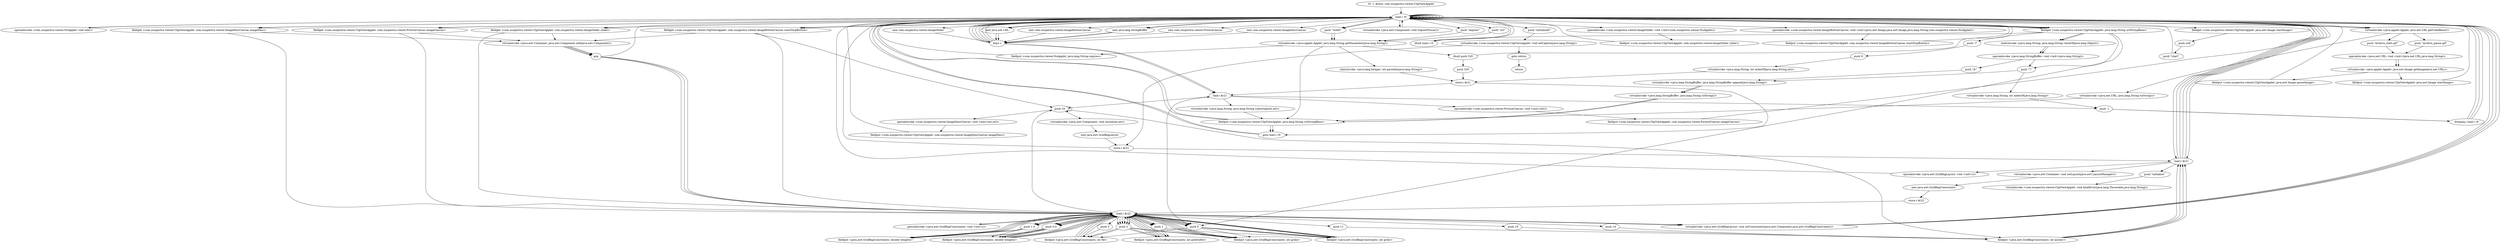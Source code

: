 digraph "" {
    "r0 := @this: com.nuspectra.viewer.ClipViewApplet"
    "load.r r0"
    "r0 := @this: com.nuspectra.viewer.ClipViewApplet"->"load.r r0";
    "specialinvoke <com.nuspectra.viewer.NuApplet: void init()>"
    "load.r r0"->"specialinvoke <com.nuspectra.viewer.NuApplet: void init()>";
    "specialinvoke <com.nuspectra.viewer.NuApplet: void init()>"->"load.r r0";
    "load.r r0"->"load.r r0";
    "push \"expires\""
    "load.r r0"->"push \"expires\"";
    "virtualinvoke <java.applet.Applet: java.lang.String getParameter(java.lang.String)>"
    "push \"expires\""->"virtualinvoke <java.applet.Applet: java.lang.String getParameter(java.lang.String)>";
    "fieldput <com.nuspectra.viewer.NuApplet: java.lang.String expires>"
    "virtualinvoke <java.applet.Applet: java.lang.String getParameter(java.lang.String)>"->"fieldput <com.nuspectra.viewer.NuApplet: java.lang.String expires>";
    "fieldput <com.nuspectra.viewer.NuApplet: java.lang.String expires>"->"load.r r0";
    "load.r r0"->"load.r r0";
    "push \"url\""
    "load.r r0"->"push \"url\"";
    "push \"url\""->"virtualinvoke <java.applet.Applet: java.lang.String getParameter(java.lang.String)>";
    "fieldput <com.nuspectra.viewer.ClipViewApplet: java.lang.String urlStringBase>"
    "virtualinvoke <java.applet.Applet: java.lang.String getParameter(java.lang.String)>"->"fieldput <com.nuspectra.viewer.ClipViewApplet: java.lang.String urlStringBase>";
    "fieldput <com.nuspectra.viewer.ClipViewApplet: java.lang.String urlStringBase>"->"load.r r0";
    "fieldget <com.nuspectra.viewer.ClipViewApplet: java.lang.String urlStringBase>"
    "load.r r0"->"fieldget <com.nuspectra.viewer.ClipViewApplet: java.lang.String urlStringBase>";
    "ifnull load.r r0"
    "fieldget <com.nuspectra.viewer.ClipViewApplet: java.lang.String urlStringBase>"->"ifnull load.r r0";
    "ifnull load.r r0"->"load.r r0";
    "load.r r0"->"fieldget <com.nuspectra.viewer.ClipViewApplet: java.lang.String urlStringBase>";
    "push \"?\""
    "fieldget <com.nuspectra.viewer.ClipViewApplet: java.lang.String urlStringBase>"->"push \"?\"";
    "virtualinvoke <java.lang.String: int indexOf(java.lang.String)>"
    "push \"?\""->"virtualinvoke <java.lang.String: int indexOf(java.lang.String)>";
    "push -1"
    "virtualinvoke <java.lang.String: int indexOf(java.lang.String)>"->"push -1";
    "ifcmpeq.i load.r r0"
    "push -1"->"ifcmpeq.i load.r r0";
    "ifcmpeq.i load.r r0"->"load.r r0";
    "new java.lang.StringBuffer"
    "load.r r0"->"new java.lang.StringBuffer";
    "dup1.r"
    "new java.lang.StringBuffer"->"dup1.r";
    "dup1.r"->"load.r r0";
    "load.r r0"->"fieldget <com.nuspectra.viewer.ClipViewApplet: java.lang.String urlStringBase>";
    "staticinvoke <java.lang.String: java.lang.String valueOf(java.lang.Object)>"
    "fieldget <com.nuspectra.viewer.ClipViewApplet: java.lang.String urlStringBase>"->"staticinvoke <java.lang.String: java.lang.String valueOf(java.lang.Object)>";
    "specialinvoke <java.lang.StringBuffer: void <init>(java.lang.String)>"
    "staticinvoke <java.lang.String: java.lang.String valueOf(java.lang.Object)>"->"specialinvoke <java.lang.StringBuffer: void <init>(java.lang.String)>";
    "push \"&\""
    "specialinvoke <java.lang.StringBuffer: void <init>(java.lang.String)>"->"push \"&\"";
    "virtualinvoke <java.lang.StringBuffer: java.lang.StringBuffer append(java.lang.String)>"
    "push \"&\""->"virtualinvoke <java.lang.StringBuffer: java.lang.StringBuffer append(java.lang.String)>";
    "virtualinvoke <java.lang.StringBuffer: java.lang.String toString()>"
    "virtualinvoke <java.lang.StringBuffer: java.lang.StringBuffer append(java.lang.String)>"->"virtualinvoke <java.lang.StringBuffer: java.lang.String toString()>";
    "virtualinvoke <java.lang.StringBuffer: java.lang.String toString()>"->"fieldput <com.nuspectra.viewer.ClipViewApplet: java.lang.String urlStringBase>";
    "goto load.r r0"
    "fieldput <com.nuspectra.viewer.ClipViewApplet: java.lang.String urlStringBase>"->"goto load.r r0";
    "goto load.r r0"->"load.r r0";
    "push \"width\""
    "load.r r0"->"push \"width\"";
    "push \"width\""->"virtualinvoke <java.applet.Applet: java.lang.String getParameter(java.lang.String)>";
    "ifnull push 320"
    "virtualinvoke <java.applet.Applet: java.lang.String getParameter(java.lang.String)>"->"ifnull push 320";
    "ifnull push 320"->"load.r r0";
    "load.r r0"->"push \"width\"";
    "push \"width\""->"virtualinvoke <java.applet.Applet: java.lang.String getParameter(java.lang.String)>";
    "staticinvoke <java.lang.Integer: int parseInt(java.lang.String)>"
    "virtualinvoke <java.applet.Applet: java.lang.String getParameter(java.lang.String)>"->"staticinvoke <java.lang.Integer: int parseInt(java.lang.String)>";
    "store.i $r21"
    "staticinvoke <java.lang.Integer: int parseInt(java.lang.String)>"->"store.i $r21";
    "store.i $r21"->"goto load.r r0";
    "goto load.r r0"->"load.r r0";
    "new com.nuspectra.viewer.PictureCanvas"
    "load.r r0"->"new com.nuspectra.viewer.PictureCanvas";
    "new com.nuspectra.viewer.PictureCanvas"->"dup1.r";
    "load.i $r21"
    "dup1.r"->"load.i $r21";
    "specialinvoke <com.nuspectra.viewer.PictureCanvas: void <init>(int)>"
    "load.i $r21"->"specialinvoke <com.nuspectra.viewer.PictureCanvas: void <init>(int)>";
    "fieldput <com.nuspectra.viewer.ClipViewApplet: com.nuspectra.viewer.PictureCanvas imageCanvas>"
    "specialinvoke <com.nuspectra.viewer.PictureCanvas: void <init>(int)>"->"fieldput <com.nuspectra.viewer.ClipViewApplet: com.nuspectra.viewer.PictureCanvas imageCanvas>";
    "fieldput <com.nuspectra.viewer.ClipViewApplet: com.nuspectra.viewer.PictureCanvas imageCanvas>"->"load.r r0";
    "new com.nuspectra.viewer.ImageDescCanvas"
    "load.r r0"->"new com.nuspectra.viewer.ImageDescCanvas";
    "new com.nuspectra.viewer.ImageDescCanvas"->"dup1.r";
    "dup1.r"->"load.i $r21";
    "push 16"
    "load.i $r21"->"push 16";
    "specialinvoke <com.nuspectra.viewer.ImageDescCanvas: void <init>(int,int)>"
    "push 16"->"specialinvoke <com.nuspectra.viewer.ImageDescCanvas: void <init>(int,int)>";
    "fieldput <com.nuspectra.viewer.ClipViewApplet: com.nuspectra.viewer.ImageDescCanvas imageDesc>"
    "specialinvoke <com.nuspectra.viewer.ImageDescCanvas: void <init>(int,int)>"->"fieldput <com.nuspectra.viewer.ClipViewApplet: com.nuspectra.viewer.ImageDescCanvas imageDesc>";
    "fieldput <com.nuspectra.viewer.ClipViewApplet: com.nuspectra.viewer.ImageDescCanvas imageDesc>"->"load.r r0";
    "new com.nuspectra.viewer.ImageSlider"
    "load.r r0"->"new com.nuspectra.viewer.ImageSlider";
    "new com.nuspectra.viewer.ImageSlider"->"dup1.r";
    "dup1.r"->"load.r r0";
    "specialinvoke <com.nuspectra.viewer.ImageSlider: void <init>(com.nuspectra.viewer.NuApplet)>"
    "load.r r0"->"specialinvoke <com.nuspectra.viewer.ImageSlider: void <init>(com.nuspectra.viewer.NuApplet)>";
    "fieldput <com.nuspectra.viewer.ClipViewApplet: com.nuspectra.viewer.ImageSlider slider>"
    "specialinvoke <com.nuspectra.viewer.ImageSlider: void <init>(com.nuspectra.viewer.NuApplet)>"->"fieldput <com.nuspectra.viewer.ClipViewApplet: com.nuspectra.viewer.ImageSlider slider>";
    "fieldput <com.nuspectra.viewer.ClipViewApplet: com.nuspectra.viewer.ImageSlider slider>"->"load.r r0";
    "load.r r0"->"load.r r0";
    "new java.net.URL"
    "load.r r0"->"new java.net.URL";
    "new java.net.URL"->"dup1.r";
    "dup1.r"->"load.r r0";
    "virtualinvoke <java.applet.Applet: java.net.URL getCodeBase()>"
    "load.r r0"->"virtualinvoke <java.applet.Applet: java.net.URL getCodeBase()>";
    "push \"archive_pause.gif\""
    "virtualinvoke <java.applet.Applet: java.net.URL getCodeBase()>"->"push \"archive_pause.gif\"";
    "specialinvoke <java.net.URL: void <init>(java.net.URL,java.lang.String)>"
    "push \"archive_pause.gif\""->"specialinvoke <java.net.URL: void <init>(java.net.URL,java.lang.String)>";
    "virtualinvoke <java.applet.Applet: java.awt.Image getImage(java.net.URL)>"
    "specialinvoke <java.net.URL: void <init>(java.net.URL,java.lang.String)>"->"virtualinvoke <java.applet.Applet: java.awt.Image getImage(java.net.URL)>";
    "fieldput <com.nuspectra.viewer.ClipViewApplet: java.awt.Image pauseImage>"
    "virtualinvoke <java.applet.Applet: java.awt.Image getImage(java.net.URL)>"->"fieldput <com.nuspectra.viewer.ClipViewApplet: java.awt.Image pauseImage>";
    "fieldput <com.nuspectra.viewer.ClipViewApplet: java.awt.Image pauseImage>"->"load.r r0";
    "load.r r0"->"load.r r0";
    "load.r r0"->"new java.net.URL";
    "new java.net.URL"->"dup1.r";
    "dup1.r"->"load.r r0";
    "load.r r0"->"virtualinvoke <java.applet.Applet: java.net.URL getCodeBase()>";
    "push \"archive_start.gif\""
    "virtualinvoke <java.applet.Applet: java.net.URL getCodeBase()>"->"push \"archive_start.gif\"";
    "push \"archive_start.gif\""->"specialinvoke <java.net.URL: void <init>(java.net.URL,java.lang.String)>";
    "specialinvoke <java.net.URL: void <init>(java.net.URL,java.lang.String)>"->"virtualinvoke <java.applet.Applet: java.awt.Image getImage(java.net.URL)>";
    "fieldput <com.nuspectra.viewer.ClipViewApplet: java.awt.Image startImage>"
    "virtualinvoke <java.applet.Applet: java.awt.Image getImage(java.net.URL)>"->"fieldput <com.nuspectra.viewer.ClipViewApplet: java.awt.Image startImage>";
    "fieldput <com.nuspectra.viewer.ClipViewApplet: java.awt.Image startImage>"->"load.r r0";
    "new com.nuspectra.viewer.ImageButtonCanvas"
    "load.r r0"->"new com.nuspectra.viewer.ImageButtonCanvas";
    "new com.nuspectra.viewer.ImageButtonCanvas"->"dup1.r";
    "dup1.r"->"load.r r0";
    "fieldget <com.nuspectra.viewer.ClipViewApplet: java.awt.Image startImage>"
    "load.r r0"->"fieldget <com.nuspectra.viewer.ClipViewApplet: java.awt.Image startImage>";
    "push null"
    "fieldget <com.nuspectra.viewer.ClipViewApplet: java.awt.Image startImage>"->"push null";
    "push \"start\""
    "push null"->"push \"start\"";
    "push \"start\""->"load.r r0";
    "specialinvoke <com.nuspectra.viewer.ImageButtonCanvas: void <init>(java.awt.Image,java.awt.Image,java.lang.String,com.nuspectra.viewer.NuApplet)>"
    "load.r r0"->"specialinvoke <com.nuspectra.viewer.ImageButtonCanvas: void <init>(java.awt.Image,java.awt.Image,java.lang.String,com.nuspectra.viewer.NuApplet)>";
    "fieldput <com.nuspectra.viewer.ClipViewApplet: com.nuspectra.viewer.ImageButtonCanvas startStopButton>"
    "specialinvoke <com.nuspectra.viewer.ImageButtonCanvas: void <init>(java.awt.Image,java.awt.Image,java.lang.String,com.nuspectra.viewer.NuApplet)>"->"fieldput <com.nuspectra.viewer.ClipViewApplet: com.nuspectra.viewer.ImageButtonCanvas startStopButton>";
    "fieldput <com.nuspectra.viewer.ClipViewApplet: com.nuspectra.viewer.ImageButtonCanvas startStopButton>"->"load.r r0";
    "fieldget <com.nuspectra.viewer.ClipViewApplet: com.nuspectra.viewer.ImageButtonCanvas startStopButton>"
    "load.r r0"->"fieldget <com.nuspectra.viewer.ClipViewApplet: com.nuspectra.viewer.ImageButtonCanvas startStopButton>";
    "fieldget <com.nuspectra.viewer.ClipViewApplet: com.nuspectra.viewer.ImageButtonCanvas startStopButton>"->"push 16";
    "push 16"->"push 16";
    "virtualinvoke <java.awt.Component: void resize(int,int)>"
    "push 16"->"virtualinvoke <java.awt.Component: void resize(int,int)>";
    "new java.awt.GridBagLayout"
    "virtualinvoke <java.awt.Component: void resize(int,int)>"->"new java.awt.GridBagLayout";
    "store.r $r21"
    "new java.awt.GridBagLayout"->"store.r $r21";
    "load.r $r21"
    "store.r $r21"->"load.r $r21";
    "specialinvoke <java.awt.GridBagLayout: void <init>()>"
    "load.r $r21"->"specialinvoke <java.awt.GridBagLayout: void <init>()>";
    "specialinvoke <java.awt.GridBagLayout: void <init>()>"->"load.r r0";
    "load.r r0"->"load.r $r21";
    "virtualinvoke <java.awt.Container: void setLayout(java.awt.LayoutManager)>"
    "load.r $r21"->"virtualinvoke <java.awt.Container: void setLayout(java.awt.LayoutManager)>";
    "new java.awt.GridBagConstraints"
    "virtualinvoke <java.awt.Container: void setLayout(java.awt.LayoutManager)>"->"new java.awt.GridBagConstraints";
    "store.r $r22"
    "new java.awt.GridBagConstraints"->"store.r $r22";
    "load.r $r22"
    "store.r $r22"->"load.r $r22";
    "specialinvoke <java.awt.GridBagConstraints: void <init>()>"
    "load.r $r22"->"specialinvoke <java.awt.GridBagConstraints: void <init>()>";
    "specialinvoke <java.awt.GridBagConstraints: void <init>()>"->"load.r $r22";
    "push 2"
    "load.r $r22"->"push 2";
    "fieldput <java.awt.GridBagConstraints: int gridwidth>"
    "push 2"->"fieldput <java.awt.GridBagConstraints: int gridwidth>";
    "fieldput <java.awt.GridBagConstraints: int gridwidth>"->"load.r $r22";
    "push 0.0"
    "load.r $r22"->"push 0.0";
    "fieldput <java.awt.GridBagConstraints: double weighty>"
    "push 0.0"->"fieldput <java.awt.GridBagConstraints: double weighty>";
    "fieldput <java.awt.GridBagConstraints: double weighty>"->"load.r $r22";
    "push 1.0"
    "load.r $r22"->"push 1.0";
    "fieldput <java.awt.GridBagConstraints: double weightx>"
    "push 1.0"->"fieldput <java.awt.GridBagConstraints: double weightx>";
    "fieldput <java.awt.GridBagConstraints: double weightx>"->"load.r $r22";
    "push 0"
    "load.r $r22"->"push 0";
    "fieldput <java.awt.GridBagConstraints: int gridx>"
    "push 0"->"fieldput <java.awt.GridBagConstraints: int gridx>";
    "fieldput <java.awt.GridBagConstraints: int gridx>"->"load.r $r22";
    "load.r $r22"->"push 0";
    "fieldput <java.awt.GridBagConstraints: int gridy>"
    "push 0"->"fieldput <java.awt.GridBagConstraints: int gridy>";
    "fieldput <java.awt.GridBagConstraints: int gridy>"->"load.r $r22";
    "load.r $r22"->"push 2";
    "fieldput <java.awt.GridBagConstraints: int fill>"
    "push 2"->"fieldput <java.awt.GridBagConstraints: int fill>";
    "fieldput <java.awt.GridBagConstraints: int fill>"->"load.r $r22";
    "push 11"
    "load.r $r22"->"push 11";
    "fieldput <java.awt.GridBagConstraints: int anchor>"
    "push 11"->"fieldput <java.awt.GridBagConstraints: int anchor>";
    "fieldput <java.awt.GridBagConstraints: int anchor>"->"load.r $r21";
    "load.r $r21"->"load.r r0";
    "fieldget <com.nuspectra.viewer.ClipViewApplet: com.nuspectra.viewer.ImageDescCanvas imageDesc>"
    "load.r r0"->"fieldget <com.nuspectra.viewer.ClipViewApplet: com.nuspectra.viewer.ImageDescCanvas imageDesc>";
    "fieldget <com.nuspectra.viewer.ClipViewApplet: com.nuspectra.viewer.ImageDescCanvas imageDesc>"->"load.r $r22";
    "virtualinvoke <java.awt.GridBagLayout: void setConstraints(java.awt.Component,java.awt.GridBagConstraints)>"
    "load.r $r22"->"virtualinvoke <java.awt.GridBagLayout: void setConstraints(java.awt.Component,java.awt.GridBagConstraints)>";
    "virtualinvoke <java.awt.GridBagLayout: void setConstraints(java.awt.Component,java.awt.GridBagConstraints)>"->"load.r r0";
    "load.r r0"->"load.r r0";
    "load.r r0"->"fieldget <com.nuspectra.viewer.ClipViewApplet: com.nuspectra.viewer.ImageDescCanvas imageDesc>";
    "virtualinvoke <java.awt.Container: java.awt.Component add(java.awt.Component)>"
    "fieldget <com.nuspectra.viewer.ClipViewApplet: com.nuspectra.viewer.ImageDescCanvas imageDesc>"->"virtualinvoke <java.awt.Container: java.awt.Component add(java.awt.Component)>";
    "pop"
    "virtualinvoke <java.awt.Container: java.awt.Component add(java.awt.Component)>"->"pop";
    "pop"->"load.r $r22";
    "load.r $r22"->"push 2";
    "push 2"->"fieldput <java.awt.GridBagConstraints: int gridwidth>";
    "fieldput <java.awt.GridBagConstraints: int gridwidth>"->"load.r $r22";
    "load.r $r22"->"push 1.0";
    "push 1.0"->"fieldput <java.awt.GridBagConstraints: double weighty>";
    "fieldput <java.awt.GridBagConstraints: double weighty>"->"load.r $r22";
    "load.r $r22"->"push 0.0";
    "push 0.0"->"fieldput <java.awt.GridBagConstraints: double weightx>";
    "fieldput <java.awt.GridBagConstraints: double weightx>"->"load.r $r22";
    "load.r $r22"->"push 0";
    "push 0"->"fieldput <java.awt.GridBagConstraints: int gridx>";
    "fieldput <java.awt.GridBagConstraints: int gridx>"->"load.r $r22";
    "push 1"
    "load.r $r22"->"push 1";
    "push 1"->"fieldput <java.awt.GridBagConstraints: int gridy>";
    "fieldput <java.awt.GridBagConstraints: int gridy>"->"load.r $r22";
    "push 3"
    "load.r $r22"->"push 3";
    "push 3"->"fieldput <java.awt.GridBagConstraints: int fill>";
    "fieldput <java.awt.GridBagConstraints: int fill>"->"load.r $r22";
    "push 10"
    "load.r $r22"->"push 10";
    "push 10"->"fieldput <java.awt.GridBagConstraints: int anchor>";
    "fieldput <java.awt.GridBagConstraints: int anchor>"->"load.r $r21";
    "load.r $r21"->"load.r r0";
    "fieldget <com.nuspectra.viewer.ClipViewApplet: com.nuspectra.viewer.PictureCanvas imageCanvas>"
    "load.r r0"->"fieldget <com.nuspectra.viewer.ClipViewApplet: com.nuspectra.viewer.PictureCanvas imageCanvas>";
    "fieldget <com.nuspectra.viewer.ClipViewApplet: com.nuspectra.viewer.PictureCanvas imageCanvas>"->"load.r $r22";
    "load.r $r22"->"virtualinvoke <java.awt.GridBagLayout: void setConstraints(java.awt.Component,java.awt.GridBagConstraints)>";
    "virtualinvoke <java.awt.GridBagLayout: void setConstraints(java.awt.Component,java.awt.GridBagConstraints)>"->"load.r r0";
    "load.r r0"->"load.r r0";
    "load.r r0"->"fieldget <com.nuspectra.viewer.ClipViewApplet: com.nuspectra.viewer.PictureCanvas imageCanvas>";
    "fieldget <com.nuspectra.viewer.ClipViewApplet: com.nuspectra.viewer.PictureCanvas imageCanvas>"->"virtualinvoke <java.awt.Container: java.awt.Component add(java.awt.Component)>";
    "virtualinvoke <java.awt.Container: java.awt.Component add(java.awt.Component)>"->"pop";
    "pop"->"load.r $r22";
    "load.r $r22"->"push 1";
    "push 1"->"fieldput <java.awt.GridBagConstraints: int gridwidth>";
    "fieldput <java.awt.GridBagConstraints: int gridwidth>"->"load.r $r22";
    "load.r $r22"->"push 0.0";
    "push 0.0"->"fieldput <java.awt.GridBagConstraints: double weighty>";
    "fieldput <java.awt.GridBagConstraints: double weighty>"->"load.r $r22";
    "load.r $r22"->"push 0.0";
    "push 0.0"->"fieldput <java.awt.GridBagConstraints: double weightx>";
    "fieldput <java.awt.GridBagConstraints: double weightx>"->"load.r $r22";
    "load.r $r22"->"push 0";
    "push 0"->"fieldput <java.awt.GridBagConstraints: int gridx>";
    "fieldput <java.awt.GridBagConstraints: int gridx>"->"load.r $r22";
    "load.r $r22"->"push 2";
    "push 2"->"fieldput <java.awt.GridBagConstraints: int gridy>";
    "fieldput <java.awt.GridBagConstraints: int gridy>"->"load.r $r22";
    "load.r $r22"->"push 0";
    "push 0"->"fieldput <java.awt.GridBagConstraints: int fill>";
    "fieldput <java.awt.GridBagConstraints: int fill>"->"load.r $r22";
    "load.r $r22"->"push 16";
    "push 16"->"fieldput <java.awt.GridBagConstraints: int anchor>";
    "fieldput <java.awt.GridBagConstraints: int anchor>"->"load.r $r21";
    "load.r $r21"->"load.r r0";
    "load.r r0"->"fieldget <com.nuspectra.viewer.ClipViewApplet: com.nuspectra.viewer.ImageButtonCanvas startStopButton>";
    "fieldget <com.nuspectra.viewer.ClipViewApplet: com.nuspectra.viewer.ImageButtonCanvas startStopButton>"->"load.r $r22";
    "load.r $r22"->"virtualinvoke <java.awt.GridBagLayout: void setConstraints(java.awt.Component,java.awt.GridBagConstraints)>";
    "virtualinvoke <java.awt.GridBagLayout: void setConstraints(java.awt.Component,java.awt.GridBagConstraints)>"->"load.r r0";
    "load.r r0"->"load.r r0";
    "load.r r0"->"fieldget <com.nuspectra.viewer.ClipViewApplet: com.nuspectra.viewer.ImageButtonCanvas startStopButton>";
    "fieldget <com.nuspectra.viewer.ClipViewApplet: com.nuspectra.viewer.ImageButtonCanvas startStopButton>"->"virtualinvoke <java.awt.Container: java.awt.Component add(java.awt.Component)>";
    "virtualinvoke <java.awt.Container: java.awt.Component add(java.awt.Component)>"->"pop";
    "pop"->"load.r $r22";
    "load.r $r22"->"push 1";
    "push 1"->"fieldput <java.awt.GridBagConstraints: int gridwidth>";
    "fieldput <java.awt.GridBagConstraints: int gridwidth>"->"load.r $r22";
    "load.r $r22"->"push 0.0";
    "push 0.0"->"fieldput <java.awt.GridBagConstraints: double weighty>";
    "fieldput <java.awt.GridBagConstraints: double weighty>"->"load.r $r22";
    "load.r $r22"->"push 1.0";
    "push 1.0"->"fieldput <java.awt.GridBagConstraints: double weightx>";
    "fieldput <java.awt.GridBagConstraints: double weightx>"->"load.r $r22";
    "load.r $r22"->"push 1";
    "push 1"->"fieldput <java.awt.GridBagConstraints: int gridx>";
    "fieldput <java.awt.GridBagConstraints: int gridx>"->"load.r $r22";
    "load.r $r22"->"push 2";
    "push 2"->"fieldput <java.awt.GridBagConstraints: int gridy>";
    "fieldput <java.awt.GridBagConstraints: int gridy>"->"load.r $r22";
    "load.r $r22"->"push 2";
    "push 2"->"fieldput <java.awt.GridBagConstraints: int fill>";
    "fieldput <java.awt.GridBagConstraints: int fill>"->"load.r $r22";
    "push 14"
    "load.r $r22"->"push 14";
    "push 14"->"fieldput <java.awt.GridBagConstraints: int anchor>";
    "fieldput <java.awt.GridBagConstraints: int anchor>"->"load.r $r21";
    "load.r $r21"->"load.r r0";
    "fieldget <com.nuspectra.viewer.ClipViewApplet: com.nuspectra.viewer.ImageSlider slider>"
    "load.r r0"->"fieldget <com.nuspectra.viewer.ClipViewApplet: com.nuspectra.viewer.ImageSlider slider>";
    "fieldget <com.nuspectra.viewer.ClipViewApplet: com.nuspectra.viewer.ImageSlider slider>"->"load.r $r22";
    "load.r $r22"->"virtualinvoke <java.awt.GridBagLayout: void setConstraints(java.awt.Component,java.awt.GridBagConstraints)>";
    "virtualinvoke <java.awt.GridBagLayout: void setConstraints(java.awt.Component,java.awt.GridBagConstraints)>"->"load.r r0";
    "load.r r0"->"load.r r0";
    "load.r r0"->"fieldget <com.nuspectra.viewer.ClipViewApplet: com.nuspectra.viewer.ImageSlider slider>";
    "fieldget <com.nuspectra.viewer.ClipViewApplet: com.nuspectra.viewer.ImageSlider slider>"->"virtualinvoke <java.awt.Container: java.awt.Component add(java.awt.Component)>";
    "virtualinvoke <java.awt.Container: java.awt.Component add(java.awt.Component)>"->"pop";
    "pop"->"load.r r0";
    "virtualinvoke <java.awt.Component: void requestFocus()>"
    "load.r r0"->"virtualinvoke <java.awt.Component: void requestFocus()>";
    "virtualinvoke <java.awt.Component: void requestFocus()>"->"load.r r0";
    "push \"initialized\""
    "load.r r0"->"push \"initialized\"";
    "virtualinvoke <com.nuspectra.viewer.ClipViewApplet: void setCaption(java.lang.String)>"
    "push \"initialized\""->"virtualinvoke <com.nuspectra.viewer.ClipViewApplet: void setCaption(java.lang.String)>";
    "goto return"
    "virtualinvoke <com.nuspectra.viewer.ClipViewApplet: void setCaption(java.lang.String)>"->"goto return";
    "return"
    "goto return"->"return";
    "virtualinvoke <com.nuspectra.viewer.ClipViewApplet: void setCaption(java.lang.String)>"->"store.r $r21";
    "store.r $r21"->"load.r r0";
    "load.r r0"->"load.r $r21";
    "push \"initialize\""
    "load.r $r21"->"push \"initialize\"";
    "virtualinvoke <com.nuspectra.viewer.ClipViewApplet: void fatalError(java.lang.Throwable,java.lang.String)>"
    "push \"initialize\""->"virtualinvoke <com.nuspectra.viewer.ClipViewApplet: void fatalError(java.lang.Throwable,java.lang.String)>";
    "push 320"
    "ifnull push 320"->"push 320";
    "push 320"->"store.i $r21";
    "ifcmpeq.i load.r r0"->"load.r r0";
    "load.r r0"->"new java.lang.StringBuffer";
    "new java.lang.StringBuffer"->"dup1.r";
    "dup1.r"->"load.r r0";
    "load.r r0"->"fieldget <com.nuspectra.viewer.ClipViewApplet: java.lang.String urlStringBase>";
    "fieldget <com.nuspectra.viewer.ClipViewApplet: java.lang.String urlStringBase>"->"staticinvoke <java.lang.String: java.lang.String valueOf(java.lang.Object)>";
    "staticinvoke <java.lang.String: java.lang.String valueOf(java.lang.Object)>"->"specialinvoke <java.lang.StringBuffer: void <init>(java.lang.String)>";
    "specialinvoke <java.lang.StringBuffer: void <init>(java.lang.String)>"->"push \"?\"";
    "push \"?\""->"virtualinvoke <java.lang.StringBuffer: java.lang.StringBuffer append(java.lang.String)>";
    "virtualinvoke <java.lang.StringBuffer: java.lang.StringBuffer append(java.lang.String)>"->"virtualinvoke <java.lang.StringBuffer: java.lang.String toString()>";
    "virtualinvoke <java.lang.StringBuffer: java.lang.String toString()>"->"fieldput <com.nuspectra.viewer.ClipViewApplet: java.lang.String urlStringBase>";
    "fieldput <com.nuspectra.viewer.ClipViewApplet: java.lang.String urlStringBase>"->"goto load.r r0";
    "ifnull load.r r0"->"load.r r0";
    "load.r r0"->"load.r r0";
    "load.r r0"->"virtualinvoke <java.applet.Applet: java.net.URL getCodeBase()>";
    "virtualinvoke <java.net.URL: java.lang.String toString()>"
    "virtualinvoke <java.applet.Applet: java.net.URL getCodeBase()>"->"virtualinvoke <java.net.URL: java.lang.String toString()>";
    "virtualinvoke <java.net.URL: java.lang.String toString()>"->"fieldput <com.nuspectra.viewer.ClipViewApplet: java.lang.String urlStringBase>";
    "fieldput <com.nuspectra.viewer.ClipViewApplet: java.lang.String urlStringBase>"->"load.r r0";
    "load.r r0"->"fieldget <com.nuspectra.viewer.ClipViewApplet: java.lang.String urlStringBase>";
    "push \"/\""
    "fieldget <com.nuspectra.viewer.ClipViewApplet: java.lang.String urlStringBase>"->"push \"/\"";
    "push 9"
    "push \"/\""->"push 9";
    "virtualinvoke <java.lang.String: int indexOf(java.lang.String,int)>"
    "push 9"->"virtualinvoke <java.lang.String: int indexOf(java.lang.String,int)>";
    "virtualinvoke <java.lang.String: int indexOf(java.lang.String,int)>"->"store.i $r21";
    "store.i $r21"->"load.i $r21";
    "load.i $r21"->"push -1";
    "push -1"->"ifcmpeq.i load.r r0";
    "ifcmpeq.i load.r r0"->"load.r r0";
    "load.r r0"->"load.r r0";
    "load.r r0"->"fieldget <com.nuspectra.viewer.ClipViewApplet: java.lang.String urlStringBase>";
    "fieldget <com.nuspectra.viewer.ClipViewApplet: java.lang.String urlStringBase>"->"push 0";
    "push 0"->"load.i $r21";
    "virtualinvoke <java.lang.String: java.lang.String substring(int,int)>"
    "load.i $r21"->"virtualinvoke <java.lang.String: java.lang.String substring(int,int)>";
    "virtualinvoke <java.lang.String: java.lang.String substring(int,int)>"->"fieldput <com.nuspectra.viewer.ClipViewApplet: java.lang.String urlStringBase>";
}
